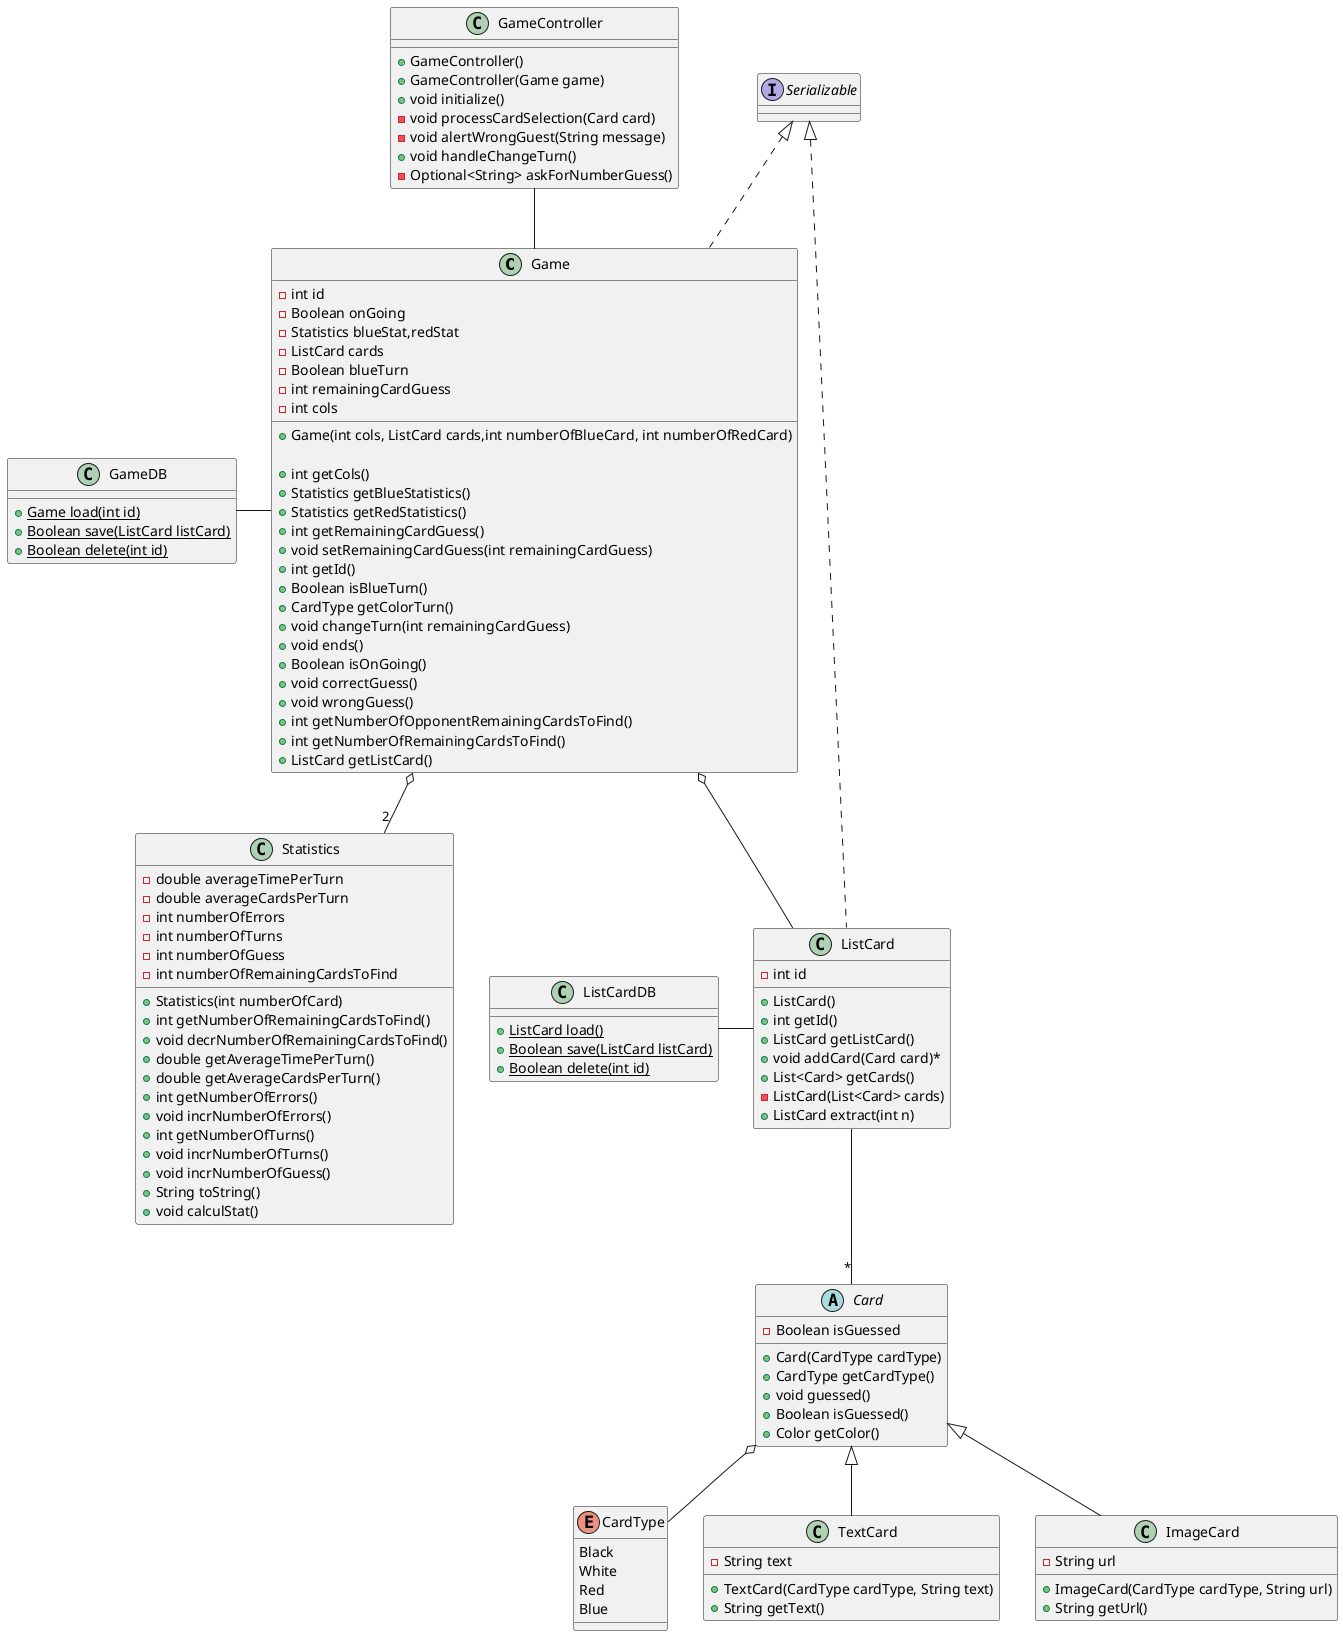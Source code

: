 @startuml classes

class Game implements Serializable {

    - int id
    - Boolean onGoing
    - Statistics blueStat,redStat
    - ListCard cards
    - Boolean blueTurn
    - int remainingCardGuess
    - int cols

    + Game(int cols, ListCard cards,int numberOfBlueCard, int numberOfRedCard)

    + int getCols()
    + Statistics getBlueStatistics()
    + Statistics getRedStatistics()
    + int getRemainingCardGuess()
    + void setRemainingCardGuess(int remainingCardGuess)
    + int getId()
    + Boolean isBlueTurn()
    + CardType getColorTurn()
    + void changeTurn(int remainingCardGuess)
    + void ends()
    + Boolean isOnGoing()
    + void correctGuess()
    + void wrongGuess()
    + int getNumberOfOpponentRemainingCardsToFind()
    + int getNumberOfRemainingCardsToFind()
    + ListCard getListCard()
}

class GameDB {
    + {static} Game load(int id)
    + {static} Boolean save(ListCard listCard)
    + {static} Boolean delete(int id)
}

GameDB - Game

GameController -- Game

class GameController {

    + GameController()
    + GameController(Game game)
    + void initialize()
    - void processCardSelection(Card card)
    - void alertWrongGuest(String message)
    + void handleChangeTurn()
    - Optional<String> askForNumberGuess()
}

abstract class Card {
    - Boolean isGuessed

    + Card(CardType cardType)
    + CardType getCardType()
    + void guessed()
    + Boolean isGuessed()
    + Color getColor()
}

Card o-- CardType

enum CardType {

    Black
    White
    Red
    Blue
}

class ListCard implements Serializable {
    - int id

    + ListCard()
    + int getId()
    + ListCard getListCard()
    + void addCard(Card card)*
    + List<Card> getCards()
    - ListCard(List<Card> cards)
    + ListCard extract(int n)
}

ListCard -- "*" Card
Game o-- ListCard

class TextCard extends Card {
    - String text

    + TextCard(CardType cardType, String text)
    + String getText()
}

class ImageCard extends Card {
    - String url

    + ImageCard(CardType cardType, String url)
    + String getUrl()
}

class ListCardDB {

    + {static} ListCard load()
    + {static} Boolean save(ListCard listCard)
    + {static} Boolean delete(int id)
}

ListCardDB - ListCard

class Statistics {
    - double averageTimePerTurn
    - double averageCardsPerTurn
    - int numberOfErrors
    - int numberOfTurns
    - int numberOfGuess
    - int numberOfRemainingCardsToFind

    + Statistics(int numberOfCard)
    + int getNumberOfRemainingCardsToFind()
    + void decrNumberOfRemainingCardsToFind()
    + double getAverageTimePerTurn()
    + double getAverageCardsPerTurn()
    + int getNumberOfErrors()
    + void incrNumberOfErrors()
    + int getNumberOfTurns()
    + void incrNumberOfTurns()
    + void incrNumberOfGuess()
    + String toString() 
    + void calculStat()

}

Game o-- "2" Statistics

@enduml